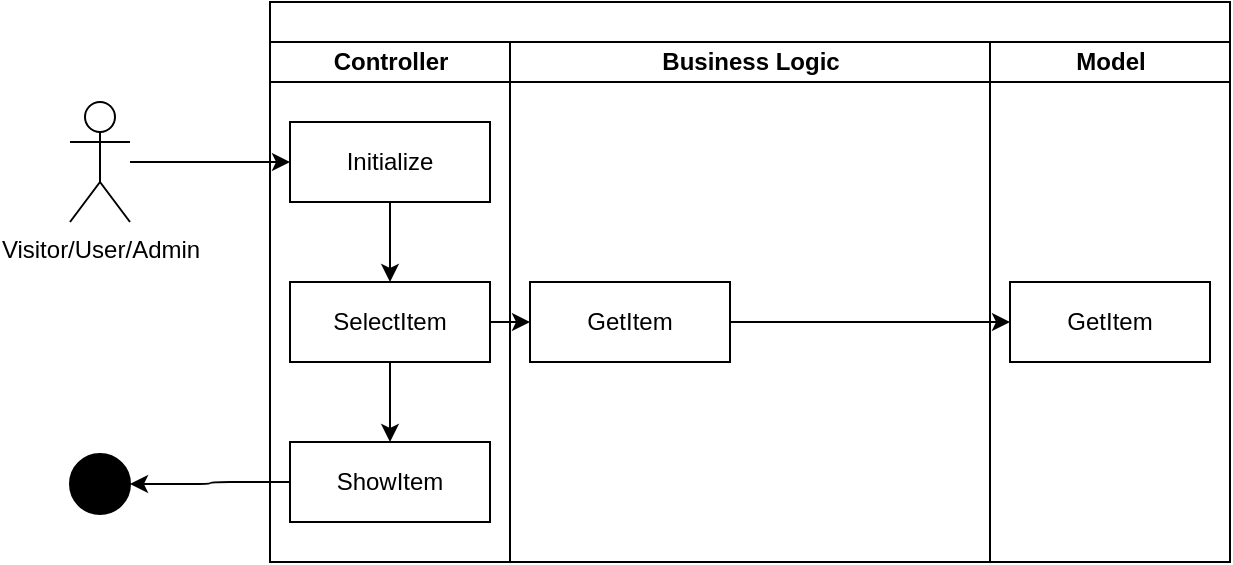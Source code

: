 <mxfile>
    <diagram id="apkkgE9aFS9thpx8SFOv" name="Page-1">
        <mxGraphModel dx="832" dy="471" grid="1" gridSize="10" guides="1" tooltips="1" connect="1" arrows="1" fold="1" page="1" pageScale="1" pageWidth="850" pageHeight="1100" math="0" shadow="0">
            <root>
                <mxCell id="0"/>
                <mxCell id="1" parent="0"/>
                <mxCell id="2" value="" style="swimlane;childLayout=stackLayout;resizeParent=1;resizeParentMax=0;startSize=20;html=1;" vertex="1" parent="1">
                    <mxGeometry x="230.0" y="100" width="480" height="280" as="geometry"/>
                </mxCell>
                <mxCell id="3" value="Controller" style="swimlane;startSize=20;html=1;" vertex="1" parent="2">
                    <mxGeometry y="20" width="120" height="260" as="geometry"/>
                </mxCell>
                <mxCell id="4" value="" style="edgeStyle=none;html=1;" edge="1" parent="3" source="5" target="7">
                    <mxGeometry relative="1" as="geometry"/>
                </mxCell>
                <mxCell id="5" value="Initialize" style="rounded=0;whiteSpace=wrap;html=1;" vertex="1" parent="3">
                    <mxGeometry x="10" y="40" width="100" height="40" as="geometry"/>
                </mxCell>
                <mxCell id="6" value="" style="edgeStyle=orthogonalEdgeStyle;html=1;fontSize=15;" edge="1" parent="3" source="7" target="8">
                    <mxGeometry relative="1" as="geometry"/>
                </mxCell>
                <mxCell id="7" value="SelectItem" style="rounded=0;whiteSpace=wrap;html=1;" vertex="1" parent="3">
                    <mxGeometry x="10.0" y="120" width="100" height="40" as="geometry"/>
                </mxCell>
                <mxCell id="8" value="ShowItem" style="rounded=0;whiteSpace=wrap;html=1;" vertex="1" parent="3">
                    <mxGeometry x="10.0" y="200" width="100" height="40" as="geometry"/>
                </mxCell>
                <mxCell id="9" value="Business Logic" style="swimlane;startSize=20;html=1;" vertex="1" parent="2">
                    <mxGeometry x="120" y="20" width="240" height="260" as="geometry"/>
                </mxCell>
                <mxCell id="10" value="GetItem" style="rounded=0;whiteSpace=wrap;html=1;" vertex="1" parent="9">
                    <mxGeometry x="10.0" y="120" width="100" height="40" as="geometry"/>
                </mxCell>
                <mxCell id="11" value="Model" style="swimlane;startSize=20;html=1;" vertex="1" parent="2">
                    <mxGeometry x="360" y="20" width="120" height="260" as="geometry"/>
                </mxCell>
                <mxCell id="12" value="GetItem" style="rounded=0;whiteSpace=wrap;html=1;" vertex="1" parent="11">
                    <mxGeometry x="10.0" y="120" width="100" height="40" as="geometry"/>
                </mxCell>
                <mxCell id="13" value="" style="edgeStyle=none;html=1;" edge="1" parent="2" source="7" target="10">
                    <mxGeometry relative="1" as="geometry"/>
                </mxCell>
                <mxCell id="14" style="edgeStyle=none;html=1;" edge="1" parent="2" source="10" target="12">
                    <mxGeometry relative="1" as="geometry"/>
                </mxCell>
                <mxCell id="15" style="edgeStyle=none;html=1;" edge="1" source="16" target="5" parent="1">
                    <mxGeometry relative="1" as="geometry"/>
                </mxCell>
                <mxCell id="16" value="Visitor/User/Admin" style="shape=umlActor;verticalLabelPosition=bottom;verticalAlign=top;html=1;outlineConnect=0;" vertex="1" parent="1">
                    <mxGeometry x="130" y="150" width="30" height="60" as="geometry"/>
                </mxCell>
                <mxCell id="17" value="" style="ellipse;fillColor=strokeColor;fontSize=15;" vertex="1" parent="1">
                    <mxGeometry x="130" y="326" width="30" height="30" as="geometry"/>
                </mxCell>
                <mxCell id="18" style="edgeStyle=orthogonalEdgeStyle;html=1;fontSize=15;" edge="1" source="8" target="17" parent="1">
                    <mxGeometry relative="1" as="geometry"/>
                </mxCell>
            </root>
        </mxGraphModel>
    </diagram>
</mxfile>